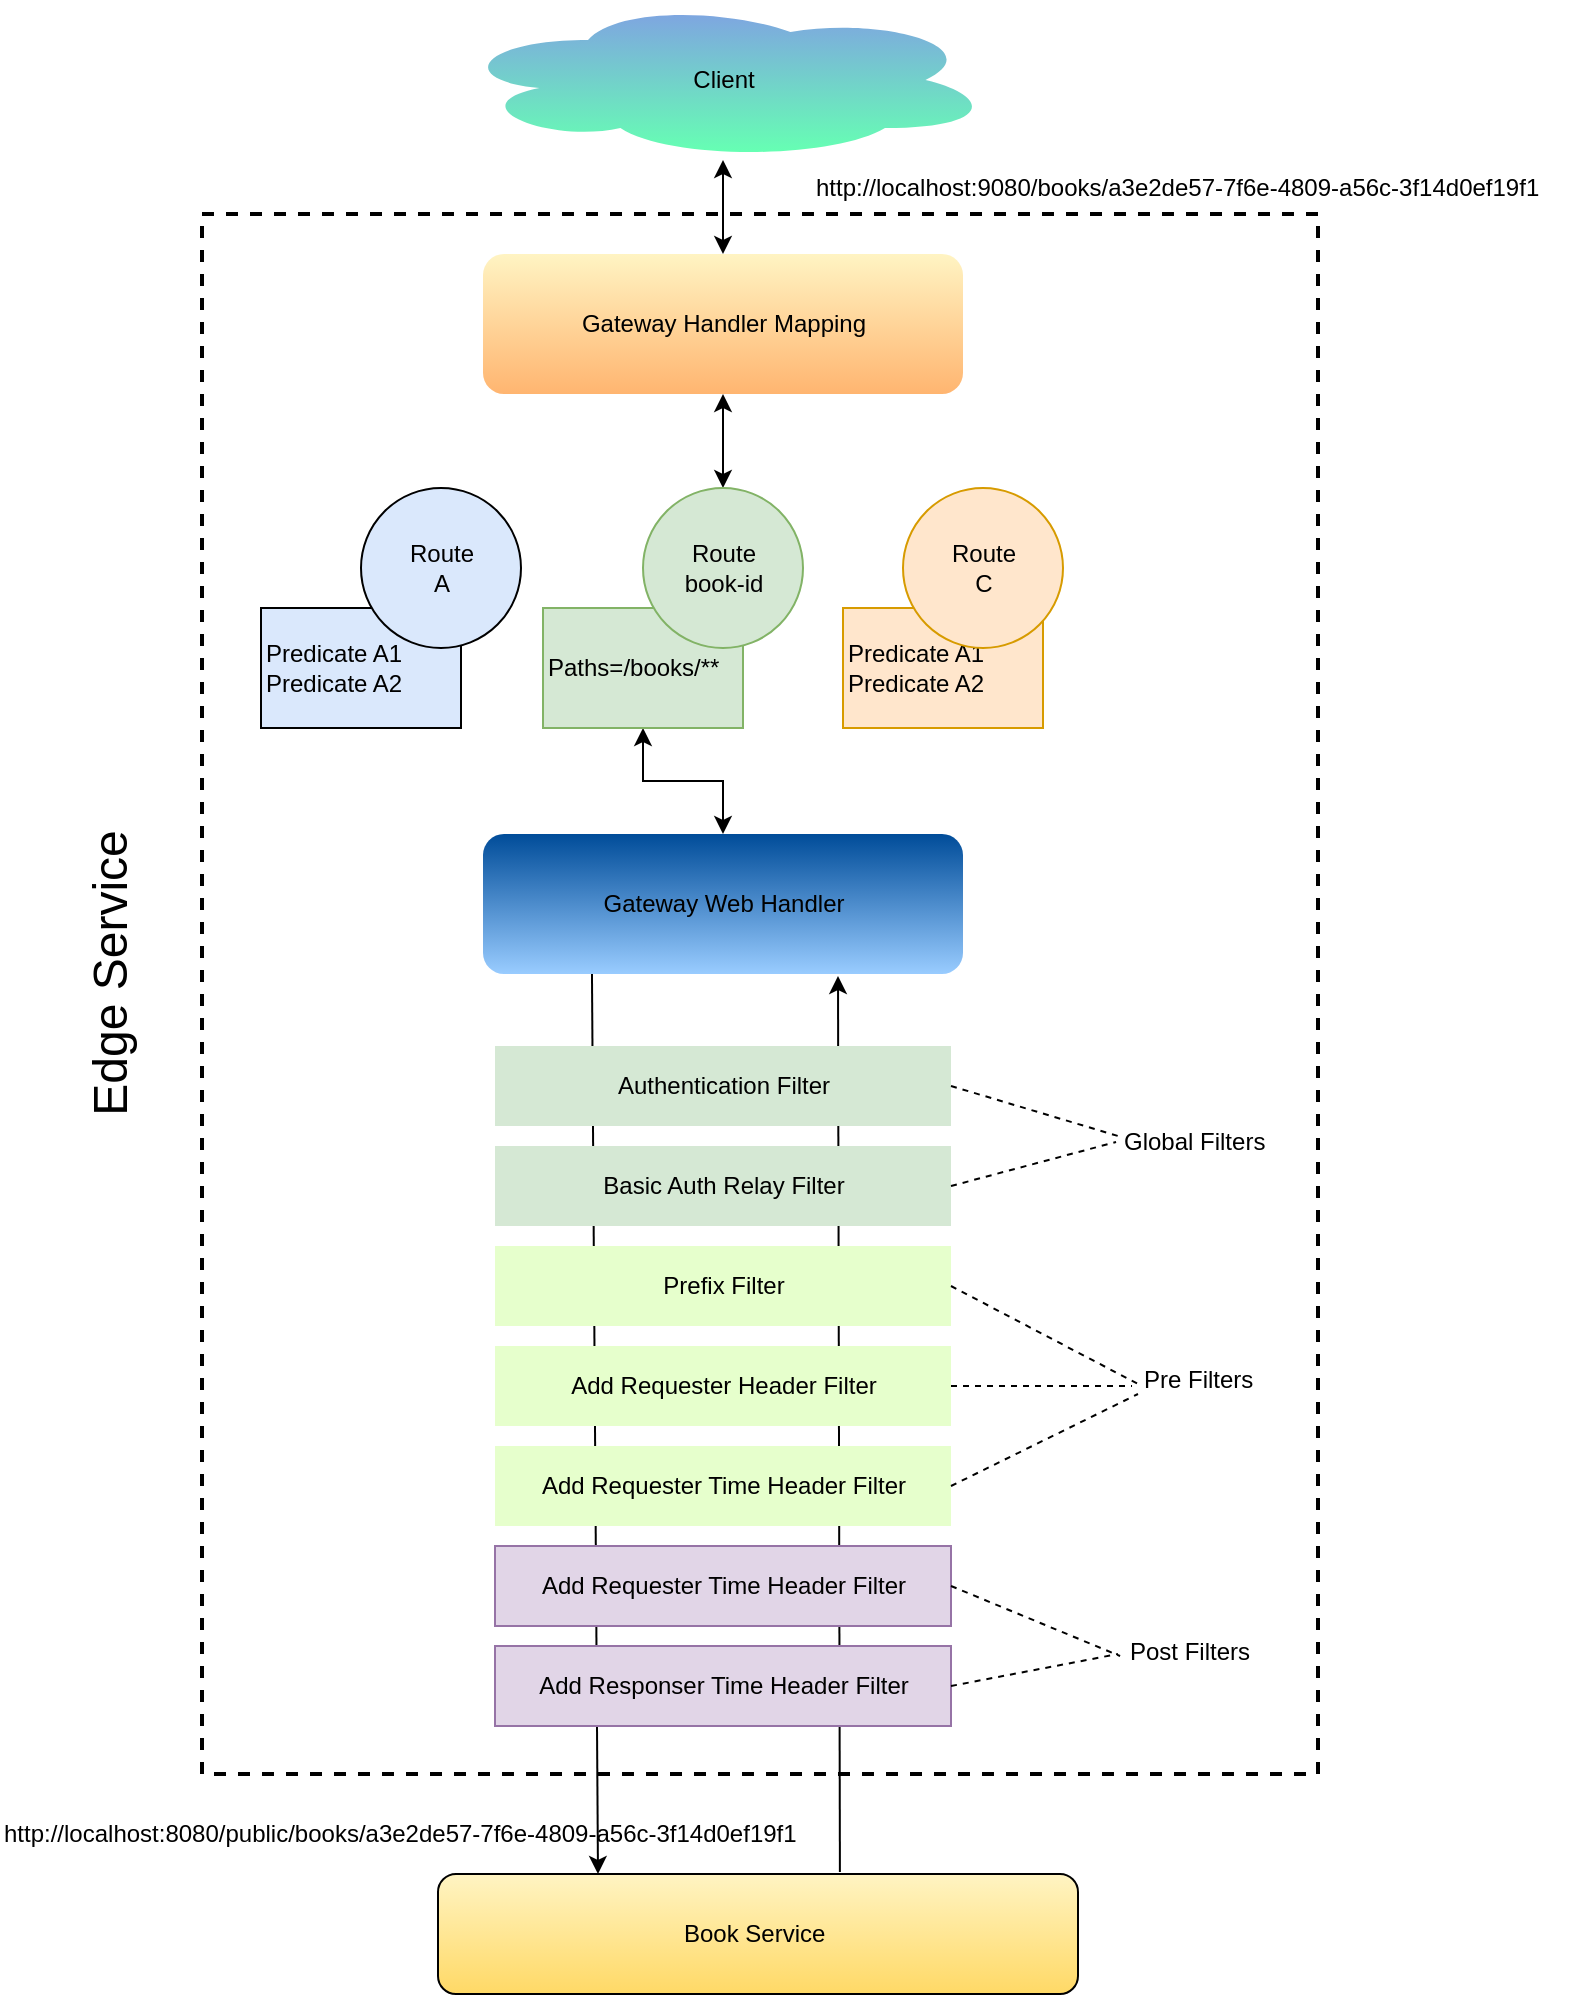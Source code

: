 <mxfile version="11.2.5" type="device" pages="1"><diagram id="kCyhzupaATCkWTD_voWS" name="Page-1"><mxGraphModel dx="1186" dy="717" grid="1" gridSize="10" guides="1" tooltips="1" connect="1" arrows="1" fold="1" page="1" pageScale="1" pageWidth="850" pageHeight="1100" math="0" shadow="0"><root><mxCell id="0"/><mxCell id="1" parent="0"/><mxCell id="3zqMKlreno_6ufvYOtCy-38" value="" style="rounded=0;whiteSpace=wrap;html=1;strokeColor=#000000;strokeWidth=2;fillColor=none;gradientColor=#FFD966;dashed=1;" vertex="1" parent="1"><mxGeometry x="122" y="110" width="558" height="780" as="geometry"/></mxCell><mxCell id="3zqMKlreno_6ufvYOtCy-28" value="" style="endArrow=none;html=1;startArrow=classic;startFill=1;endFill=0;entryX=0.628;entryY=-0.017;entryDx=0;entryDy=0;entryPerimeter=0;" edge="1" parent="1" target="3zqMKlreno_6ufvYOtCy-29"><mxGeometry width="50" height="50" relative="1" as="geometry"><mxPoint x="440" y="491" as="sourcePoint"/><mxPoint x="440" y="910" as="targetPoint"/></mxGeometry></mxCell><mxCell id="3zqMKlreno_6ufvYOtCy-27" value="" style="endArrow=classic;html=1;exitX=0.227;exitY=0.986;exitDx=0;exitDy=0;exitPerimeter=0;entryX=0.25;entryY=0;entryDx=0;entryDy=0;" edge="1" parent="1" source="3zqMKlreno_6ufvYOtCy-14" target="3zqMKlreno_6ufvYOtCy-29"><mxGeometry width="50" height="50" relative="1" as="geometry"><mxPoint x="150" y="940" as="sourcePoint"/><mxPoint x="320" y="910" as="targetPoint"/></mxGeometry></mxCell><mxCell id="3zqMKlreno_6ufvYOtCy-13" style="edgeStyle=orthogonalEdgeStyle;rounded=0;orthogonalLoop=1;jettySize=auto;html=1;entryX=0.5;entryY=0;entryDx=0;entryDy=0;startArrow=classic;startFill=1;" edge="1" parent="1" source="3zqMKlreno_6ufvYOtCy-1" target="3zqMKlreno_6ufvYOtCy-3"><mxGeometry relative="1" as="geometry"/></mxCell><mxCell id="3zqMKlreno_6ufvYOtCy-1" value="Gateway Handler Mapping" style="rounded=1;whiteSpace=wrap;html=1;fillColor=#FFF4C3;strokeColor=none;gradientColor=#FFB570;" vertex="1" parent="1"><mxGeometry x="262.5" y="130" width="240" height="70" as="geometry"/></mxCell><mxCell id="3zqMKlreno_6ufvYOtCy-5" value="Predicate A1&lt;br&gt;Predicate A2" style="rounded=0;whiteSpace=wrap;html=1;align=left;fillColor=#dae8fc;strokeColor=#000000;" vertex="1" parent="1"><mxGeometry x="151.5" y="307" width="100" height="60" as="geometry"/></mxCell><mxCell id="3zqMKlreno_6ufvYOtCy-2" value="Route &lt;br&gt;A" style="ellipse;whiteSpace=wrap;html=1;aspect=fixed;fillColor=#dae8fc;strokeColor=#000000;gradientColor=none;" vertex="1" parent="1"><mxGeometry x="201.5" y="247" width="80" height="80" as="geometry"/></mxCell><mxCell id="3zqMKlreno_6ufvYOtCy-15" style="edgeStyle=orthogonalEdgeStyle;rounded=0;orthogonalLoop=1;jettySize=auto;html=1;startArrow=classic;startFill=1;" edge="1" parent="1" source="3zqMKlreno_6ufvYOtCy-6" target="3zqMKlreno_6ufvYOtCy-14"><mxGeometry relative="1" as="geometry"/></mxCell><mxCell id="3zqMKlreno_6ufvYOtCy-6" value="Paths=/books/**" style="rounded=0;whiteSpace=wrap;html=1;align=left;fillColor=#d5e8d4;strokeColor=#82b366;" vertex="1" parent="1"><mxGeometry x="292.5" y="307" width="100" height="60" as="geometry"/></mxCell><mxCell id="3zqMKlreno_6ufvYOtCy-3" value="Route&lt;br&gt;book-id" style="ellipse;whiteSpace=wrap;html=1;aspect=fixed;fillColor=#d5e8d4;strokeColor=#82b366;" vertex="1" parent="1"><mxGeometry x="342.5" y="247" width="80" height="80" as="geometry"/></mxCell><mxCell id="3zqMKlreno_6ufvYOtCy-7" value="Predicate A1&lt;br&gt;Predicate A2" style="rounded=0;whiteSpace=wrap;html=1;align=left;fillColor=#ffe6cc;strokeColor=#d79b00;" vertex="1" parent="1"><mxGeometry x="442.5" y="307" width="100" height="60" as="geometry"/></mxCell><mxCell id="3zqMKlreno_6ufvYOtCy-4" value="Route&lt;br&gt;C" style="ellipse;whiteSpace=wrap;html=1;aspect=fixed;fillColor=#ffe6cc;strokeColor=#d79b00;" vertex="1" parent="1"><mxGeometry x="472.5" y="247" width="80" height="80" as="geometry"/></mxCell><mxCell id="3zqMKlreno_6ufvYOtCy-11" style="edgeStyle=orthogonalEdgeStyle;rounded=0;orthogonalLoop=1;jettySize=auto;html=1;startArrow=classic;startFill=1;" edge="1" parent="1" source="3zqMKlreno_6ufvYOtCy-10" target="3zqMKlreno_6ufvYOtCy-1"><mxGeometry relative="1" as="geometry"/></mxCell><mxCell id="3zqMKlreno_6ufvYOtCy-10" value="Client" style="ellipse;shape=cloud;whiteSpace=wrap;html=1;strokeColor=none;fillColor=#7EA6E0;gradientColor=#66FFB3;" vertex="1" parent="1"><mxGeometry x="247.5" y="3" width="270" height="80" as="geometry"/></mxCell><mxCell id="3zqMKlreno_6ufvYOtCy-14" value="Gateway Web Handler" style="rounded=1;whiteSpace=wrap;html=1;fillColor=#004C99;strokeColor=none;gradientColor=#99CCFF;" vertex="1" parent="1"><mxGeometry x="262.5" y="420" width="240" height="70" as="geometry"/></mxCell><mxCell id="3zqMKlreno_6ufvYOtCy-16" value="Authentication Filter" style="rounded=0;whiteSpace=wrap;html=1;strokeColor=none;fillColor=#D5E8D4;" vertex="1" parent="1"><mxGeometry x="268.5" y="526" width="228" height="40" as="geometry"/></mxCell><mxCell id="3zqMKlreno_6ufvYOtCy-17" value="Basic Auth Relay Filter" style="rounded=0;whiteSpace=wrap;html=1;strokeColor=none;fillColor=#D5E8D4;" vertex="1" parent="1"><mxGeometry x="268.5" y="576" width="228" height="40" as="geometry"/></mxCell><mxCell id="3zqMKlreno_6ufvYOtCy-18" value="Prefix Filter" style="rounded=0;whiteSpace=wrap;html=1;strokeColor=none;fillColor=#E6FFCC;" vertex="1" parent="1"><mxGeometry x="268.5" y="626" width="228" height="40" as="geometry"/></mxCell><mxCell id="3zqMKlreno_6ufvYOtCy-19" value="Add Requester Header Filter" style="rounded=0;whiteSpace=wrap;html=1;strokeColor=none;fillColor=#E6FFCC;" vertex="1" parent="1"><mxGeometry x="268.5" y="676" width="228" height="40" as="geometry"/></mxCell><mxCell id="3zqMKlreno_6ufvYOtCy-20" value="Add Requester Time Header Filter" style="rounded=0;whiteSpace=wrap;html=1;strokeColor=none;fillColor=#E6FFCC;" vertex="1" parent="1"><mxGeometry x="268.5" y="726" width="228" height="40" as="geometry"/></mxCell><mxCell id="3zqMKlreno_6ufvYOtCy-21" value="Add Requester Time Header Filter" style="rounded=0;whiteSpace=wrap;html=1;strokeColor=#9673a6;fillColor=#e1d5e7;" vertex="1" parent="1"><mxGeometry x="268.5" y="776" width="228" height="40" as="geometry"/></mxCell><mxCell id="3zqMKlreno_6ufvYOtCy-22" value="Add Responser Time Header Filter" style="rounded=0;whiteSpace=wrap;html=1;strokeColor=#9673a6;fillColor=#e1d5e7;" vertex="1" parent="1"><mxGeometry x="268.5" y="826" width="228" height="40" as="geometry"/></mxCell><mxCell id="3zqMKlreno_6ufvYOtCy-29" value="Book Service&amp;nbsp;" style="rounded=1;whiteSpace=wrap;html=1;strokeColor=#000000;fillColor=#FFF4C3;gradientColor=#FFD966;" vertex="1" parent="1"><mxGeometry x="240" y="940" width="320" height="60" as="geometry"/></mxCell><mxCell id="3zqMKlreno_6ufvYOtCy-33" value="Global Filters" style="text;html=1;resizable=0;points=[];autosize=1;align=left;verticalAlign=top;spacingTop=-4;" vertex="1" parent="1"><mxGeometry x="581" y="564" width="90" height="20" as="geometry"/></mxCell><mxCell id="3zqMKlreno_6ufvYOtCy-34" value="Pre Filters" style="text;html=1;resizable=0;points=[];autosize=1;align=left;verticalAlign=top;spacingTop=-4;" vertex="1" parent="1"><mxGeometry x="591" y="683" width="70" height="20" as="geometry"/></mxCell><mxCell id="3zqMKlreno_6ufvYOtCy-35" value="Post Filters" style="text;html=1;resizable=0;points=[];autosize=1;align=left;verticalAlign=top;spacingTop=-4;" vertex="1" parent="1"><mxGeometry x="584" y="819" width="80" height="20" as="geometry"/></mxCell><mxCell id="3zqMKlreno_6ufvYOtCy-12" value="http://localhost:9080/books/a3e2de57-7f6e-4809-a56c-3f14d0ef19f1" style="text;html=1;resizable=0;points=[];autosize=1;align=left;verticalAlign=top;spacingTop=-4;" vertex="1" parent="1"><mxGeometry x="427" y="87" width="380" height="20" as="geometry"/></mxCell><mxCell id="3zqMKlreno_6ufvYOtCy-39" value="&lt;font style=&quot;font-size: 24px&quot;&gt;Edge Service&lt;/font&gt;" style="text;html=1;strokeColor=none;fillColor=none;align=center;verticalAlign=middle;whiteSpace=wrap;rounded=0;dashed=1;rotation=-90;" vertex="1" parent="1"><mxGeometry x="1.5" y="480" width="150" height="20" as="geometry"/></mxCell><mxCell id="3zqMKlreno_6ufvYOtCy-40" value="http://localhost:8080/public/books/a3e2de57-7f6e-4809-a56c-3f14d0ef19f1" style="text;html=1;resizable=0;points=[];autosize=1;align=left;verticalAlign=top;spacingTop=-4;" vertex="1" parent="1"><mxGeometry x="21" y="910" width="410" height="20" as="geometry"/></mxCell><mxCell id="3zqMKlreno_6ufvYOtCy-41" value="" style="endArrow=none;dashed=1;html=1;exitX=1;exitY=0.5;exitDx=0;exitDy=0;entryX=-0.011;entryY=0.35;entryDx=0;entryDy=0;entryPerimeter=0;" edge="1" parent="1" source="3zqMKlreno_6ufvYOtCy-16" target="3zqMKlreno_6ufvYOtCy-33"><mxGeometry width="50" height="50" relative="1" as="geometry"><mxPoint x="530" y="580" as="sourcePoint"/><mxPoint x="580" y="530" as="targetPoint"/></mxGeometry></mxCell><mxCell id="3zqMKlreno_6ufvYOtCy-42" value="" style="endArrow=none;dashed=1;html=1;exitX=1;exitY=0.5;exitDx=0;exitDy=0;entryX=-0.022;entryY=0.5;entryDx=0;entryDy=0;entryPerimeter=0;" edge="1" parent="1" source="3zqMKlreno_6ufvYOtCy-17" target="3zqMKlreno_6ufvYOtCy-33"><mxGeometry width="50" height="50" relative="1" as="geometry"><mxPoint x="550" y="670" as="sourcePoint"/><mxPoint x="600" y="620" as="targetPoint"/></mxGeometry></mxCell><mxCell id="3zqMKlreno_6ufvYOtCy-43" value="" style="endArrow=none;dashed=1;html=1;exitX=1;exitY=0.5;exitDx=0;exitDy=0;entryX=-0.014;entryY=0.6;entryDx=0;entryDy=0;entryPerimeter=0;" edge="1" parent="1" source="3zqMKlreno_6ufvYOtCy-18" target="3zqMKlreno_6ufvYOtCy-34"><mxGeometry width="50" height="50" relative="1" as="geometry"><mxPoint x="530" y="700" as="sourcePoint"/><mxPoint x="580" y="650" as="targetPoint"/></mxGeometry></mxCell><mxCell id="3zqMKlreno_6ufvYOtCy-44" value="" style="endArrow=none;dashed=1;html=1;exitX=1;exitY=0.5;exitDx=0;exitDy=0;entryX=-0.057;entryY=0.65;entryDx=0;entryDy=0;entryPerimeter=0;" edge="1" parent="1" source="3zqMKlreno_6ufvYOtCy-19" target="3zqMKlreno_6ufvYOtCy-34"><mxGeometry width="50" height="50" relative="1" as="geometry"><mxPoint x="540" y="770" as="sourcePoint"/><mxPoint x="590" y="720" as="targetPoint"/></mxGeometry></mxCell><mxCell id="3zqMKlreno_6ufvYOtCy-45" value="" style="endArrow=none;dashed=1;html=1;exitX=1;exitY=0.5;exitDx=0;exitDy=0;" edge="1" parent="1" source="3zqMKlreno_6ufvYOtCy-20"><mxGeometry width="50" height="50" relative="1" as="geometry"><mxPoint x="530" y="790" as="sourcePoint"/><mxPoint x="590" y="700" as="targetPoint"/></mxGeometry></mxCell><mxCell id="3zqMKlreno_6ufvYOtCy-46" value="" style="endArrow=none;dashed=1;html=1;exitX=1;exitY=0.5;exitDx=0;exitDy=0;entryX=-0.037;entryY=0.6;entryDx=0;entryDy=0;entryPerimeter=0;" edge="1" parent="1" source="3zqMKlreno_6ufvYOtCy-21" target="3zqMKlreno_6ufvYOtCy-35"><mxGeometry width="50" height="50" relative="1" as="geometry"><mxPoint x="620" y="820" as="sourcePoint"/><mxPoint x="670" y="770" as="targetPoint"/></mxGeometry></mxCell><mxCell id="3zqMKlreno_6ufvYOtCy-48" value="" style="endArrow=none;dashed=1;html=1;exitX=1;exitY=0.5;exitDx=0;exitDy=0;" edge="1" parent="1" source="3zqMKlreno_6ufvYOtCy-22"><mxGeometry width="50" height="50" relative="1" as="geometry"><mxPoint x="520" y="880" as="sourcePoint"/><mxPoint x="580" y="830" as="targetPoint"/></mxGeometry></mxCell></root></mxGraphModel></diagram></mxfile>